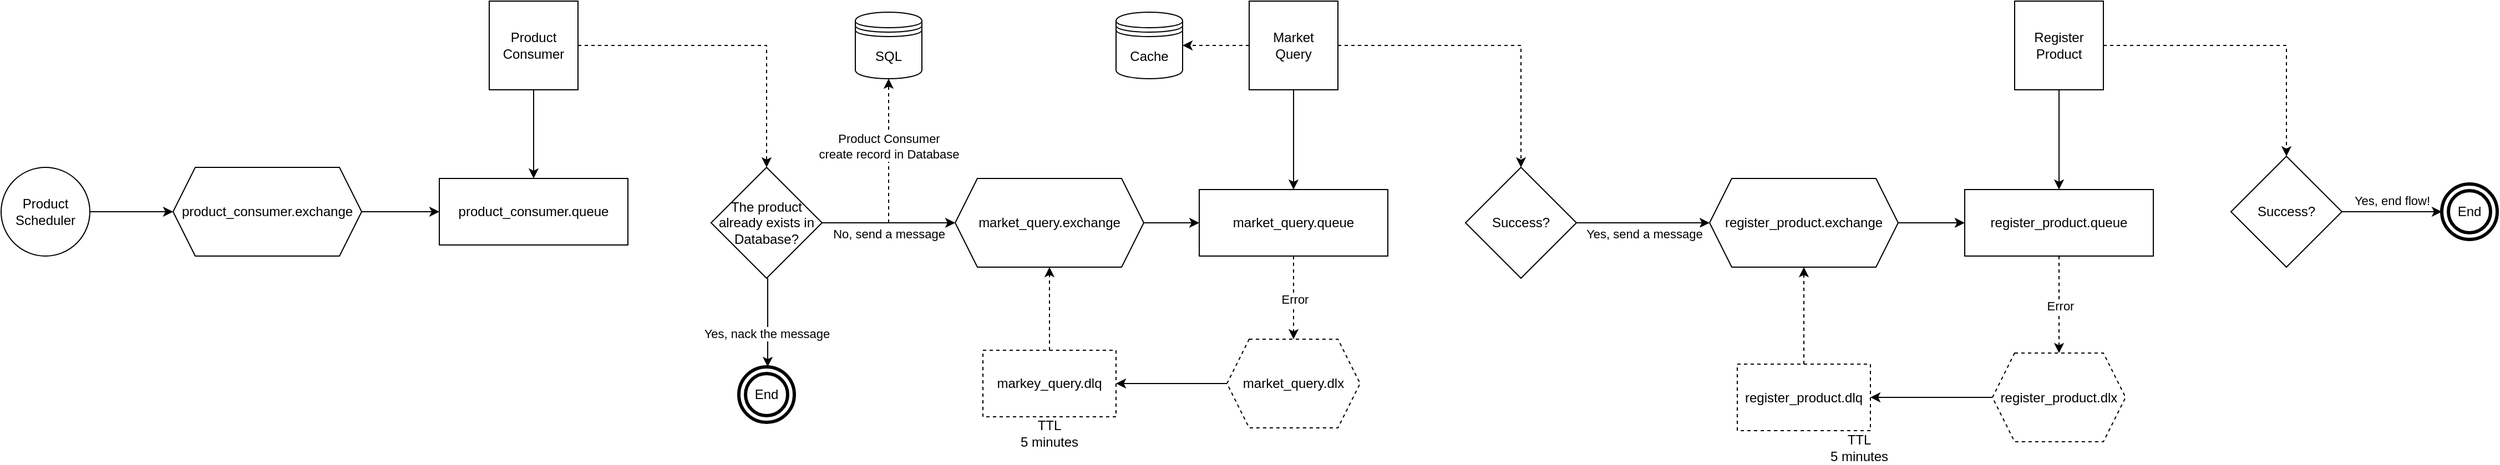 <mxfile version="24.5.4" type="device">
  <diagram name="Página-1" id="q8hXpQy_zhLiE-coI5GZ">
    <mxGraphModel dx="3033" dy="1160" grid="1" gridSize="10" guides="1" tooltips="1" connect="1" arrows="1" fold="1" page="1" pageScale="1" pageWidth="827" pageHeight="1169" math="0" shadow="0">
      <root>
        <mxCell id="0" />
        <mxCell id="1" parent="0" />
        <mxCell id="oe01ETDk_5zIMrqQWYxT-22" value="" style="edgeStyle=orthogonalEdgeStyle;rounded=0;orthogonalLoop=1;jettySize=auto;html=1;" edge="1" parent="1" source="Cdan8xapJu5p4qlZLLdJ-1" target="oe01ETDk_5zIMrqQWYxT-21">
          <mxGeometry relative="1" as="geometry" />
        </mxCell>
        <mxCell id="Cdan8xapJu5p4qlZLLdJ-1" value="Product Scheduler" style="ellipse;whiteSpace=wrap;html=1;aspect=fixed;" parent="1" vertex="1">
          <mxGeometry x="-800" y="190" width="80" height="80" as="geometry" />
        </mxCell>
        <mxCell id="oe01ETDk_5zIMrqQWYxT-24" value="" style="edgeStyle=orthogonalEdgeStyle;rounded=0;orthogonalLoop=1;jettySize=auto;html=1;" edge="1" parent="1" source="oe01ETDk_5zIMrqQWYxT-21" target="oe01ETDk_5zIMrqQWYxT-23">
          <mxGeometry relative="1" as="geometry" />
        </mxCell>
        <mxCell id="oe01ETDk_5zIMrqQWYxT-21" value="product_consumer.exchange" style="shape=hexagon;perimeter=hexagonPerimeter2;whiteSpace=wrap;html=1;fixedSize=1;" vertex="1" parent="1">
          <mxGeometry x="-645" y="190" width="170" height="80" as="geometry" />
        </mxCell>
        <mxCell id="oe01ETDk_5zIMrqQWYxT-23" value="product_consumer.queue" style="whiteSpace=wrap;html=1;" vertex="1" parent="1">
          <mxGeometry x="-405" y="200" width="170" height="60" as="geometry" />
        </mxCell>
        <mxCell id="oe01ETDk_5zIMrqQWYxT-76" value="" style="edgeStyle=orthogonalEdgeStyle;rounded=0;orthogonalLoop=1;jettySize=auto;html=1;" edge="1" parent="1" source="oe01ETDk_5zIMrqQWYxT-47" target="oe01ETDk_5zIMrqQWYxT-23">
          <mxGeometry relative="1" as="geometry" />
        </mxCell>
        <mxCell id="oe01ETDk_5zIMrqQWYxT-77" style="edgeStyle=orthogonalEdgeStyle;rounded=0;orthogonalLoop=1;jettySize=auto;html=1;exitX=1;exitY=0.5;exitDx=0;exitDy=0;entryX=0.5;entryY=0;entryDx=0;entryDy=0;dashed=1;" edge="1" parent="1" source="oe01ETDk_5zIMrqQWYxT-47" target="oe01ETDk_5zIMrqQWYxT-51">
          <mxGeometry relative="1" as="geometry" />
        </mxCell>
        <mxCell id="oe01ETDk_5zIMrqQWYxT-47" value="Product Consumer" style="whiteSpace=wrap;html=1;aspect=fixed;" vertex="1" parent="1">
          <mxGeometry x="-360" y="40" width="80" height="80" as="geometry" />
        </mxCell>
        <mxCell id="oe01ETDk_5zIMrqQWYxT-58" value="" style="edgeStyle=orthogonalEdgeStyle;rounded=0;orthogonalLoop=1;jettySize=auto;html=1;" edge="1" parent="1">
          <mxGeometry relative="1" as="geometry">
            <mxPoint x="-109" y="290" as="sourcePoint" />
            <mxPoint x="-109" y="370" as="targetPoint" />
          </mxGeometry>
        </mxCell>
        <mxCell id="oe01ETDk_5zIMrqQWYxT-61" value="Yes, nack the message" style="edgeLabel;html=1;align=center;verticalAlign=middle;resizable=0;points=[];" vertex="1" connectable="0" parent="oe01ETDk_5zIMrqQWYxT-58">
          <mxGeometry x="-0.05" y="4" relative="1" as="geometry">
            <mxPoint x="-5" y="12" as="offset" />
          </mxGeometry>
        </mxCell>
        <mxCell id="oe01ETDk_5zIMrqQWYxT-63" value="" style="edgeStyle=orthogonalEdgeStyle;rounded=0;orthogonalLoop=1;jettySize=auto;html=1;entryX=0;entryY=0.5;entryDx=0;entryDy=0;" edge="1" parent="1" source="oe01ETDk_5zIMrqQWYxT-51" target="oe01ETDk_5zIMrqQWYxT-59">
          <mxGeometry relative="1" as="geometry" />
        </mxCell>
        <mxCell id="oe01ETDk_5zIMrqQWYxT-64" value="No, send a message" style="edgeLabel;html=1;align=center;verticalAlign=middle;resizable=0;points=[];" vertex="1" connectable="0" parent="oe01ETDk_5zIMrqQWYxT-63">
          <mxGeometry x="-0.02" y="-1" relative="1" as="geometry">
            <mxPoint x="1" y="9" as="offset" />
          </mxGeometry>
        </mxCell>
        <mxCell id="oe01ETDk_5zIMrqQWYxT-86" style="edgeStyle=orthogonalEdgeStyle;rounded=0;orthogonalLoop=1;jettySize=auto;html=1;dashed=1;" edge="1" parent="1" target="oe01ETDk_5zIMrqQWYxT-82">
          <mxGeometry relative="1" as="geometry">
            <mxPoint y="240" as="sourcePoint" />
            <Array as="points">
              <mxPoint y="240" />
            </Array>
          </mxGeometry>
        </mxCell>
        <mxCell id="oe01ETDk_5zIMrqQWYxT-87" value="Product Consumer&lt;br&gt;create record in Database" style="edgeLabel;html=1;align=center;verticalAlign=middle;resizable=0;points=[];" vertex="1" connectable="0" parent="oe01ETDk_5zIMrqQWYxT-86">
          <mxGeometry x="0.102" y="3" relative="1" as="geometry">
            <mxPoint x="3" y="2" as="offset" />
          </mxGeometry>
        </mxCell>
        <mxCell id="oe01ETDk_5zIMrqQWYxT-51" value="The product already exists in Database?" style="rhombus;whiteSpace=wrap;html=1;" vertex="1" parent="1">
          <mxGeometry x="-160" y="190" width="100" height="100" as="geometry" />
        </mxCell>
        <mxCell id="oe01ETDk_5zIMrqQWYxT-56" value="End" style="ellipse;shape=doubleEllipse;whiteSpace=wrap;html=1;gradientColor=none;strokeColor=default;strokeWidth=3;" vertex="1" parent="1">
          <mxGeometry x="-135" y="370" width="50" height="50" as="geometry" />
        </mxCell>
        <mxCell id="oe01ETDk_5zIMrqQWYxT-65" value="" style="edgeStyle=orthogonalEdgeStyle;rounded=0;orthogonalLoop=1;jettySize=auto;html=1;" edge="1" parent="1" source="oe01ETDk_5zIMrqQWYxT-59" target="oe01ETDk_5zIMrqQWYxT-60">
          <mxGeometry relative="1" as="geometry" />
        </mxCell>
        <mxCell id="oe01ETDk_5zIMrqQWYxT-59" value="market_query.exchange" style="shape=hexagon;perimeter=hexagonPerimeter2;whiteSpace=wrap;html=1;fixedSize=1;" vertex="1" parent="1">
          <mxGeometry x="60" y="200" width="170" height="80" as="geometry" />
        </mxCell>
        <mxCell id="oe01ETDk_5zIMrqQWYxT-79" value="" style="edgeStyle=orthogonalEdgeStyle;rounded=0;orthogonalLoop=1;jettySize=auto;html=1;dashed=1;" edge="1" parent="1" source="oe01ETDk_5zIMrqQWYxT-60" target="oe01ETDk_5zIMrqQWYxT-69">
          <mxGeometry relative="1" as="geometry" />
        </mxCell>
        <mxCell id="oe01ETDk_5zIMrqQWYxT-80" value="Error" style="edgeLabel;html=1;align=center;verticalAlign=middle;resizable=0;points=[];" vertex="1" connectable="0" parent="oe01ETDk_5zIMrqQWYxT-79">
          <mxGeometry x="0.053" y="1" relative="1" as="geometry">
            <mxPoint y="-1" as="offset" />
          </mxGeometry>
        </mxCell>
        <mxCell id="oe01ETDk_5zIMrqQWYxT-60" value="market_query.queue" style="whiteSpace=wrap;html=1;" vertex="1" parent="1">
          <mxGeometry x="280" y="210" width="170" height="60" as="geometry" />
        </mxCell>
        <mxCell id="oe01ETDk_5zIMrqQWYxT-78" value="" style="edgeStyle=orthogonalEdgeStyle;rounded=0;orthogonalLoop=1;jettySize=auto;html=1;" edge="1" parent="1" source="oe01ETDk_5zIMrqQWYxT-62" target="oe01ETDk_5zIMrqQWYxT-60">
          <mxGeometry relative="1" as="geometry" />
        </mxCell>
        <mxCell id="oe01ETDk_5zIMrqQWYxT-102" style="edgeStyle=orthogonalEdgeStyle;rounded=0;orthogonalLoop=1;jettySize=auto;html=1;dashed=1;" edge="1" parent="1" source="oe01ETDk_5zIMrqQWYxT-62" target="oe01ETDk_5zIMrqQWYxT-101">
          <mxGeometry relative="1" as="geometry" />
        </mxCell>
        <mxCell id="oe01ETDk_5zIMrqQWYxT-113" value="" style="edgeStyle=orthogonalEdgeStyle;rounded=0;orthogonalLoop=1;jettySize=auto;html=1;dashed=1;" edge="1" parent="1" source="oe01ETDk_5zIMrqQWYxT-62" target="oe01ETDk_5zIMrqQWYxT-110">
          <mxGeometry relative="1" as="geometry">
            <Array as="points">
              <mxPoint x="310" y="80" />
              <mxPoint x="310" y="80" />
            </Array>
          </mxGeometry>
        </mxCell>
        <mxCell id="oe01ETDk_5zIMrqQWYxT-62" value="Market&lt;div&gt;Query&lt;/div&gt;" style="whiteSpace=wrap;html=1;aspect=fixed;" vertex="1" parent="1">
          <mxGeometry x="325" y="40" width="80" height="80" as="geometry" />
        </mxCell>
        <mxCell id="oe01ETDk_5zIMrqQWYxT-67" value="" style="edgeStyle=orthogonalEdgeStyle;rounded=0;orthogonalLoop=1;jettySize=auto;html=1;" edge="1" parent="1" source="oe01ETDk_5zIMrqQWYxT-69" target="oe01ETDk_5zIMrqQWYxT-70">
          <mxGeometry relative="1" as="geometry" />
        </mxCell>
        <mxCell id="oe01ETDk_5zIMrqQWYxT-69" value="market_query.dlx" style="shape=hexagon;perimeter=hexagonPerimeter2;whiteSpace=wrap;html=1;fixedSize=1;dashed=1;" vertex="1" parent="1">
          <mxGeometry x="305.0" y="345" width="120" height="80" as="geometry" />
        </mxCell>
        <mxCell id="oe01ETDk_5zIMrqQWYxT-81" value="" style="edgeStyle=orthogonalEdgeStyle;rounded=0;orthogonalLoop=1;jettySize=auto;html=1;dashed=1;" edge="1" parent="1" source="oe01ETDk_5zIMrqQWYxT-70" target="oe01ETDk_5zIMrqQWYxT-59">
          <mxGeometry relative="1" as="geometry" />
        </mxCell>
        <mxCell id="oe01ETDk_5zIMrqQWYxT-70" value="markey_query.dlq" style="whiteSpace=wrap;html=1;dashed=1;" vertex="1" parent="1">
          <mxGeometry x="85.0" y="355" width="120" height="60" as="geometry" />
        </mxCell>
        <mxCell id="oe01ETDk_5zIMrqQWYxT-71" value="TTL&lt;br&gt;5 minutes" style="text;html=1;align=center;verticalAlign=middle;whiteSpace=wrap;rounded=0;" vertex="1" parent="1">
          <mxGeometry x="110.0" y="415" width="70" height="30" as="geometry" />
        </mxCell>
        <mxCell id="oe01ETDk_5zIMrqQWYxT-82" value="SQL" style="shape=datastore;whiteSpace=wrap;html=1;" vertex="1" parent="1">
          <mxGeometry x="-30" y="50" width="60" height="60" as="geometry" />
        </mxCell>
        <mxCell id="oe01ETDk_5zIMrqQWYxT-88" value="" style="edgeStyle=orthogonalEdgeStyle;rounded=0;orthogonalLoop=1;jettySize=auto;html=1;" edge="1" parent="1" source="oe01ETDk_5zIMrqQWYxT-89" target="oe01ETDk_5zIMrqQWYxT-92">
          <mxGeometry relative="1" as="geometry" />
        </mxCell>
        <mxCell id="oe01ETDk_5zIMrqQWYxT-89" value="register_product.exchange" style="shape=hexagon;perimeter=hexagonPerimeter2;whiteSpace=wrap;html=1;fixedSize=1;" vertex="1" parent="1">
          <mxGeometry x="740" y="200" width="170" height="80" as="geometry" />
        </mxCell>
        <mxCell id="oe01ETDk_5zIMrqQWYxT-90" value="" style="edgeStyle=orthogonalEdgeStyle;rounded=0;orthogonalLoop=1;jettySize=auto;html=1;dashed=1;" edge="1" parent="1" source="oe01ETDk_5zIMrqQWYxT-92" target="oe01ETDk_5zIMrqQWYxT-96">
          <mxGeometry relative="1" as="geometry" />
        </mxCell>
        <mxCell id="oe01ETDk_5zIMrqQWYxT-91" value="Error" style="edgeLabel;html=1;align=center;verticalAlign=middle;resizable=0;points=[];" vertex="1" connectable="0" parent="oe01ETDk_5zIMrqQWYxT-90">
          <mxGeometry x="0.053" y="1" relative="1" as="geometry">
            <mxPoint y="-1" as="offset" />
          </mxGeometry>
        </mxCell>
        <mxCell id="oe01ETDk_5zIMrqQWYxT-92" value="register_product.queue" style="whiteSpace=wrap;html=1;" vertex="1" parent="1">
          <mxGeometry x="970" y="210" width="170" height="60" as="geometry" />
        </mxCell>
        <mxCell id="oe01ETDk_5zIMrqQWYxT-93" value="" style="edgeStyle=orthogonalEdgeStyle;rounded=0;orthogonalLoop=1;jettySize=auto;html=1;" edge="1" parent="1" source="oe01ETDk_5zIMrqQWYxT-94" target="oe01ETDk_5zIMrqQWYxT-92">
          <mxGeometry relative="1" as="geometry" />
        </mxCell>
        <mxCell id="oe01ETDk_5zIMrqQWYxT-107" style="edgeStyle=orthogonalEdgeStyle;rounded=0;orthogonalLoop=1;jettySize=auto;html=1;exitX=1;exitY=0.5;exitDx=0;exitDy=0;dashed=1;" edge="1" parent="1" source="oe01ETDk_5zIMrqQWYxT-94" target="oe01ETDk_5zIMrqQWYxT-106">
          <mxGeometry relative="1" as="geometry" />
        </mxCell>
        <mxCell id="oe01ETDk_5zIMrqQWYxT-94" value="Register Product" style="whiteSpace=wrap;html=1;aspect=fixed;" vertex="1" parent="1">
          <mxGeometry x="1015" y="40" width="80" height="80" as="geometry" />
        </mxCell>
        <mxCell id="oe01ETDk_5zIMrqQWYxT-95" value="" style="edgeStyle=orthogonalEdgeStyle;rounded=0;orthogonalLoop=1;jettySize=auto;html=1;" edge="1" parent="1" source="oe01ETDk_5zIMrqQWYxT-96" target="oe01ETDk_5zIMrqQWYxT-98">
          <mxGeometry relative="1" as="geometry" />
        </mxCell>
        <mxCell id="oe01ETDk_5zIMrqQWYxT-96" value="register_product.dlx" style="shape=hexagon;perimeter=hexagonPerimeter2;whiteSpace=wrap;html=1;fixedSize=1;dashed=1;" vertex="1" parent="1">
          <mxGeometry x="995" y="357.5" width="120" height="80" as="geometry" />
        </mxCell>
        <mxCell id="oe01ETDk_5zIMrqQWYxT-97" value="" style="edgeStyle=orthogonalEdgeStyle;rounded=0;orthogonalLoop=1;jettySize=auto;html=1;dashed=1;" edge="1" parent="1" source="oe01ETDk_5zIMrqQWYxT-98" target="oe01ETDk_5zIMrqQWYxT-89">
          <mxGeometry relative="1" as="geometry" />
        </mxCell>
        <mxCell id="oe01ETDk_5zIMrqQWYxT-98" value="register_product.dlq" style="whiteSpace=wrap;html=1;dashed=1;" vertex="1" parent="1">
          <mxGeometry x="765.0" y="367.5" width="120" height="60" as="geometry" />
        </mxCell>
        <mxCell id="oe01ETDk_5zIMrqQWYxT-99" value="TTL&lt;br&gt;5 minutes" style="text;html=1;align=center;verticalAlign=middle;whiteSpace=wrap;rounded=0;" vertex="1" parent="1">
          <mxGeometry x="840" y="427.5" width="70" height="30" as="geometry" />
        </mxCell>
        <mxCell id="oe01ETDk_5zIMrqQWYxT-103" style="edgeStyle=orthogonalEdgeStyle;rounded=0;orthogonalLoop=1;jettySize=auto;html=1;exitX=1;exitY=0.5;exitDx=0;exitDy=0;entryX=0;entryY=0.5;entryDx=0;entryDy=0;" edge="1" parent="1" source="oe01ETDk_5zIMrqQWYxT-101" target="oe01ETDk_5zIMrqQWYxT-89">
          <mxGeometry relative="1" as="geometry" />
        </mxCell>
        <mxCell id="oe01ETDk_5zIMrqQWYxT-104" value="Yes, send a message" style="edgeLabel;html=1;align=center;verticalAlign=middle;resizable=0;points=[];" vertex="1" connectable="0" parent="oe01ETDk_5zIMrqQWYxT-103">
          <mxGeometry x="-0.194" y="-1" relative="1" as="geometry">
            <mxPoint x="12" y="9" as="offset" />
          </mxGeometry>
        </mxCell>
        <mxCell id="oe01ETDk_5zIMrqQWYxT-101" value="Success?" style="rhombus;whiteSpace=wrap;html=1;" vertex="1" parent="1">
          <mxGeometry x="520" y="190" width="100" height="100" as="geometry" />
        </mxCell>
        <mxCell id="oe01ETDk_5zIMrqQWYxT-105" value="End" style="ellipse;shape=doubleEllipse;whiteSpace=wrap;html=1;gradientColor=none;strokeColor=default;strokeWidth=3;" vertex="1" parent="1">
          <mxGeometry x="1400" y="205" width="50" height="50" as="geometry" />
        </mxCell>
        <mxCell id="oe01ETDk_5zIMrqQWYxT-108" style="edgeStyle=orthogonalEdgeStyle;rounded=0;orthogonalLoop=1;jettySize=auto;html=1;exitX=1;exitY=0.5;exitDx=0;exitDy=0;entryX=0;entryY=0.5;entryDx=0;entryDy=0;" edge="1" parent="1" source="oe01ETDk_5zIMrqQWYxT-106" target="oe01ETDk_5zIMrqQWYxT-105">
          <mxGeometry relative="1" as="geometry" />
        </mxCell>
        <mxCell id="oe01ETDk_5zIMrqQWYxT-109" value="Yes, end flow!" style="edgeLabel;html=1;align=center;verticalAlign=middle;resizable=0;points=[];" vertex="1" connectable="0" parent="oe01ETDk_5zIMrqQWYxT-108">
          <mxGeometry x="0.229" y="3" relative="1" as="geometry">
            <mxPoint x="-11" y="-7" as="offset" />
          </mxGeometry>
        </mxCell>
        <mxCell id="oe01ETDk_5zIMrqQWYxT-106" value="Success?" style="rhombus;whiteSpace=wrap;html=1;" vertex="1" parent="1">
          <mxGeometry x="1210" y="180" width="100" height="100" as="geometry" />
        </mxCell>
        <mxCell id="oe01ETDk_5zIMrqQWYxT-110" value="Cache" style="shape=datastore;whiteSpace=wrap;html=1;" vertex="1" parent="1">
          <mxGeometry x="205" y="50" width="60" height="60" as="geometry" />
        </mxCell>
      </root>
    </mxGraphModel>
  </diagram>
</mxfile>
